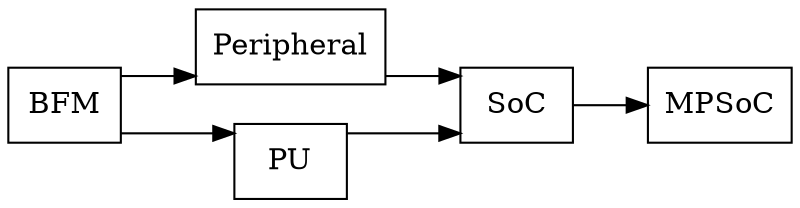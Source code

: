 digraph Project {
  // Introduction
  graph [rankdir = LR, splines=ortho];
  node[shape=record];

  // Blocks
  BFM[label="BFM"];
  Peripheral[label="Peripheral"];
  PU[label="PU"];
  SoC[label="SoC"];
  MPSoC[label="MPSoC"];

  // Sequence
  BFM -> Peripheral;
  BFM -> PU;
  Peripheral -> SoC;
  PU -> SoC;
  SoC -> MPSoC;
}

